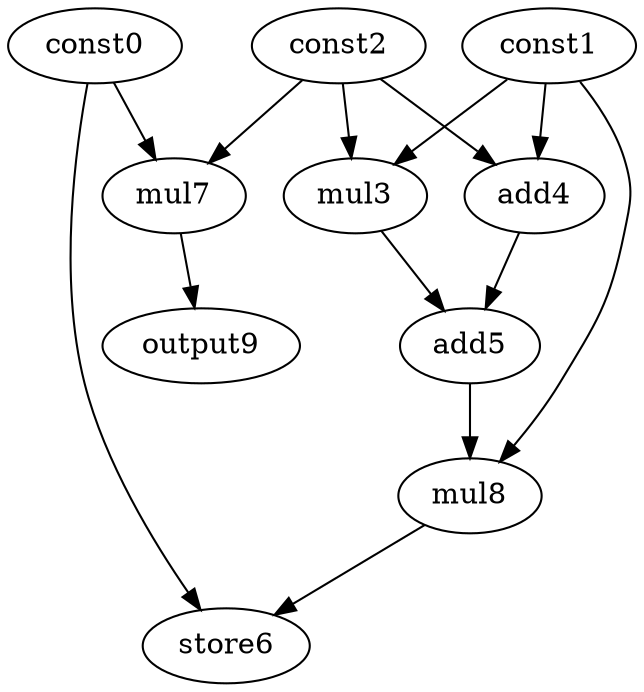 digraph G { 
const0[opcode=const]; 
const1[opcode=const]; 
const2[opcode=const]; 
mul3[opcode=mul]; 
add4[opcode=add]; 
add5[opcode=add]; 
store6[opcode=store]; 
mul7[opcode=mul]; 
mul8[opcode=mul]; 
output9[opcode=output]; 
const1->mul3[operand=0];
const2->mul3[operand=1];
const1->add4[operand=0];
const2->add4[operand=1];
const0->mul7[operand=0];
const2->mul7[operand=1];
mul3->add5[operand=0];
add4->add5[operand=1];
mul7->output9[operand=0];
const1->mul8[operand=0];
add5->mul8[operand=1];
const0->store6[operand=0];
mul8->store6[operand=1];
}
